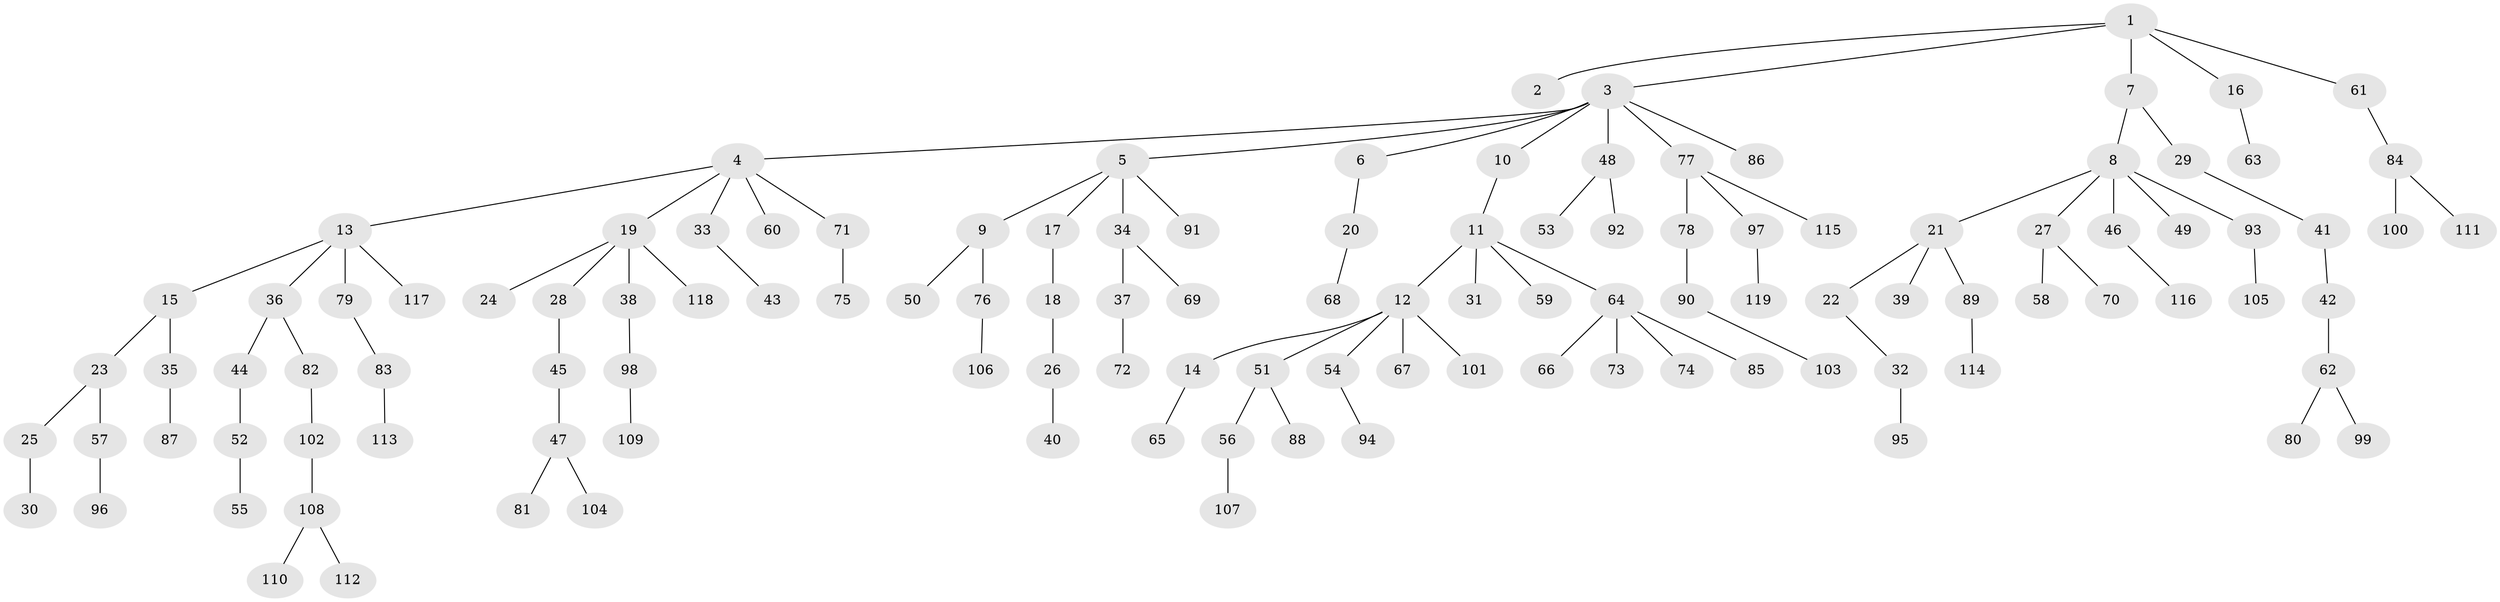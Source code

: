 // coarse degree distribution, {4: 0.07058823529411765, 7: 0.011764705882352941, 5: 0.047058823529411764, 2: 0.27058823529411763, 3: 0.11764705882352941, 1: 0.4823529411764706}
// Generated by graph-tools (version 1.1) at 2025/51/03/04/25 22:51:36]
// undirected, 119 vertices, 118 edges
graph export_dot {
  node [color=gray90,style=filled];
  1;
  2;
  3;
  4;
  5;
  6;
  7;
  8;
  9;
  10;
  11;
  12;
  13;
  14;
  15;
  16;
  17;
  18;
  19;
  20;
  21;
  22;
  23;
  24;
  25;
  26;
  27;
  28;
  29;
  30;
  31;
  32;
  33;
  34;
  35;
  36;
  37;
  38;
  39;
  40;
  41;
  42;
  43;
  44;
  45;
  46;
  47;
  48;
  49;
  50;
  51;
  52;
  53;
  54;
  55;
  56;
  57;
  58;
  59;
  60;
  61;
  62;
  63;
  64;
  65;
  66;
  67;
  68;
  69;
  70;
  71;
  72;
  73;
  74;
  75;
  76;
  77;
  78;
  79;
  80;
  81;
  82;
  83;
  84;
  85;
  86;
  87;
  88;
  89;
  90;
  91;
  92;
  93;
  94;
  95;
  96;
  97;
  98;
  99;
  100;
  101;
  102;
  103;
  104;
  105;
  106;
  107;
  108;
  109;
  110;
  111;
  112;
  113;
  114;
  115;
  116;
  117;
  118;
  119;
  1 -- 2;
  1 -- 3;
  1 -- 7;
  1 -- 16;
  1 -- 61;
  3 -- 4;
  3 -- 5;
  3 -- 6;
  3 -- 10;
  3 -- 48;
  3 -- 77;
  3 -- 86;
  4 -- 13;
  4 -- 19;
  4 -- 33;
  4 -- 60;
  4 -- 71;
  5 -- 9;
  5 -- 17;
  5 -- 34;
  5 -- 91;
  6 -- 20;
  7 -- 8;
  7 -- 29;
  8 -- 21;
  8 -- 27;
  8 -- 46;
  8 -- 49;
  8 -- 93;
  9 -- 50;
  9 -- 76;
  10 -- 11;
  11 -- 12;
  11 -- 31;
  11 -- 59;
  11 -- 64;
  12 -- 14;
  12 -- 51;
  12 -- 54;
  12 -- 67;
  12 -- 101;
  13 -- 15;
  13 -- 36;
  13 -- 79;
  13 -- 117;
  14 -- 65;
  15 -- 23;
  15 -- 35;
  16 -- 63;
  17 -- 18;
  18 -- 26;
  19 -- 24;
  19 -- 28;
  19 -- 38;
  19 -- 118;
  20 -- 68;
  21 -- 22;
  21 -- 39;
  21 -- 89;
  22 -- 32;
  23 -- 25;
  23 -- 57;
  25 -- 30;
  26 -- 40;
  27 -- 58;
  27 -- 70;
  28 -- 45;
  29 -- 41;
  32 -- 95;
  33 -- 43;
  34 -- 37;
  34 -- 69;
  35 -- 87;
  36 -- 44;
  36 -- 82;
  37 -- 72;
  38 -- 98;
  41 -- 42;
  42 -- 62;
  44 -- 52;
  45 -- 47;
  46 -- 116;
  47 -- 81;
  47 -- 104;
  48 -- 53;
  48 -- 92;
  51 -- 56;
  51 -- 88;
  52 -- 55;
  54 -- 94;
  56 -- 107;
  57 -- 96;
  61 -- 84;
  62 -- 80;
  62 -- 99;
  64 -- 66;
  64 -- 73;
  64 -- 74;
  64 -- 85;
  71 -- 75;
  76 -- 106;
  77 -- 78;
  77 -- 97;
  77 -- 115;
  78 -- 90;
  79 -- 83;
  82 -- 102;
  83 -- 113;
  84 -- 100;
  84 -- 111;
  89 -- 114;
  90 -- 103;
  93 -- 105;
  97 -- 119;
  98 -- 109;
  102 -- 108;
  108 -- 110;
  108 -- 112;
}
